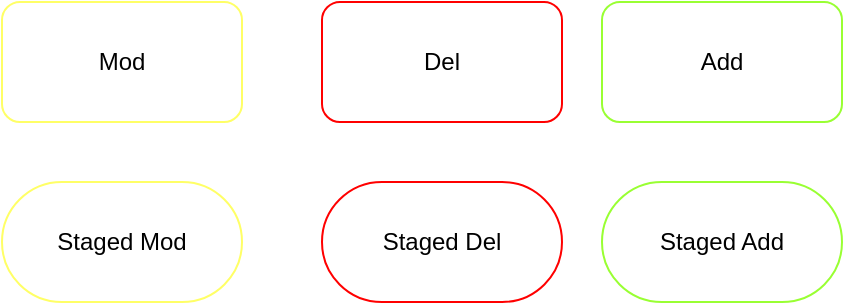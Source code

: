 <mxfile>
    <diagram id="xYE1o5OOA-KSdR3Z0aG8" name="Page-1">
        <mxGraphModel dx="1748" dy="975" grid="1" gridSize="10" guides="1" tooltips="1" connect="1" arrows="1" fold="1" page="1" pageScale="1" pageWidth="1169" pageHeight="827" math="0" shadow="0">
            <root>
                <mxCell id="0"/>
                <mxCell id="1" parent="0"/>
                <mxCell id="2" value="Mod" style="rounded=1;whiteSpace=wrap;html=1;strokeColor=#FFFF66;" vertex="1" parent="1">
                    <mxGeometry x="40" y="30" width="120" height="60" as="geometry"/>
                </mxCell>
                <mxCell id="3" value="Del" style="rounded=1;whiteSpace=wrap;html=1;strokeColor=#FF0000;" vertex="1" parent="1">
                    <mxGeometry x="200" y="30" width="120" height="60" as="geometry"/>
                </mxCell>
                <mxCell id="4" value="Add" style="rounded=1;whiteSpace=wrap;html=1;strokeColor=#99FF33;" vertex="1" parent="1">
                    <mxGeometry x="340" y="30" width="120" height="60" as="geometry"/>
                </mxCell>
                <mxCell id="5" value="Staged Mod" style="rounded=1;whiteSpace=wrap;html=1;gradientDirection=south;glass=0;shadow=0;sketch=0;strokeColor=#FFFF66;arcSize=50;" vertex="1" parent="1">
                    <mxGeometry x="40" y="120" width="120" height="60" as="geometry"/>
                </mxCell>
                <mxCell id="6" value="Staged Del" style="rounded=1;whiteSpace=wrap;html=1;strokeColor=#FF0000;arcSize=50;" vertex="1" parent="1">
                    <mxGeometry x="200" y="120" width="120" height="60" as="geometry"/>
                </mxCell>
                <mxCell id="7" value="Staged Add" style="rounded=1;whiteSpace=wrap;html=1;strokeColor=#99FF33;arcSize=50;" vertex="1" parent="1">
                    <mxGeometry x="340" y="120" width="120" height="60" as="geometry"/>
                </mxCell>
            </root>
        </mxGraphModel>
    </diagram>
</mxfile>
